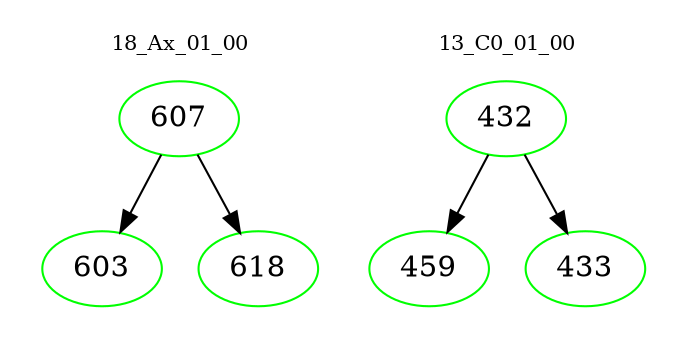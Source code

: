 digraph{
subgraph cluster_0 {
color = white
label = "18_Ax_01_00";
fontsize=10;
T0_607 [label="607", color="green"]
T0_607 -> T0_603 [color="black"]
T0_603 [label="603", color="green"]
T0_607 -> T0_618 [color="black"]
T0_618 [label="618", color="green"]
}
subgraph cluster_1 {
color = white
label = "13_C0_01_00";
fontsize=10;
T1_432 [label="432", color="green"]
T1_432 -> T1_459 [color="black"]
T1_459 [label="459", color="green"]
T1_432 -> T1_433 [color="black"]
T1_433 [label="433", color="green"]
}
}
